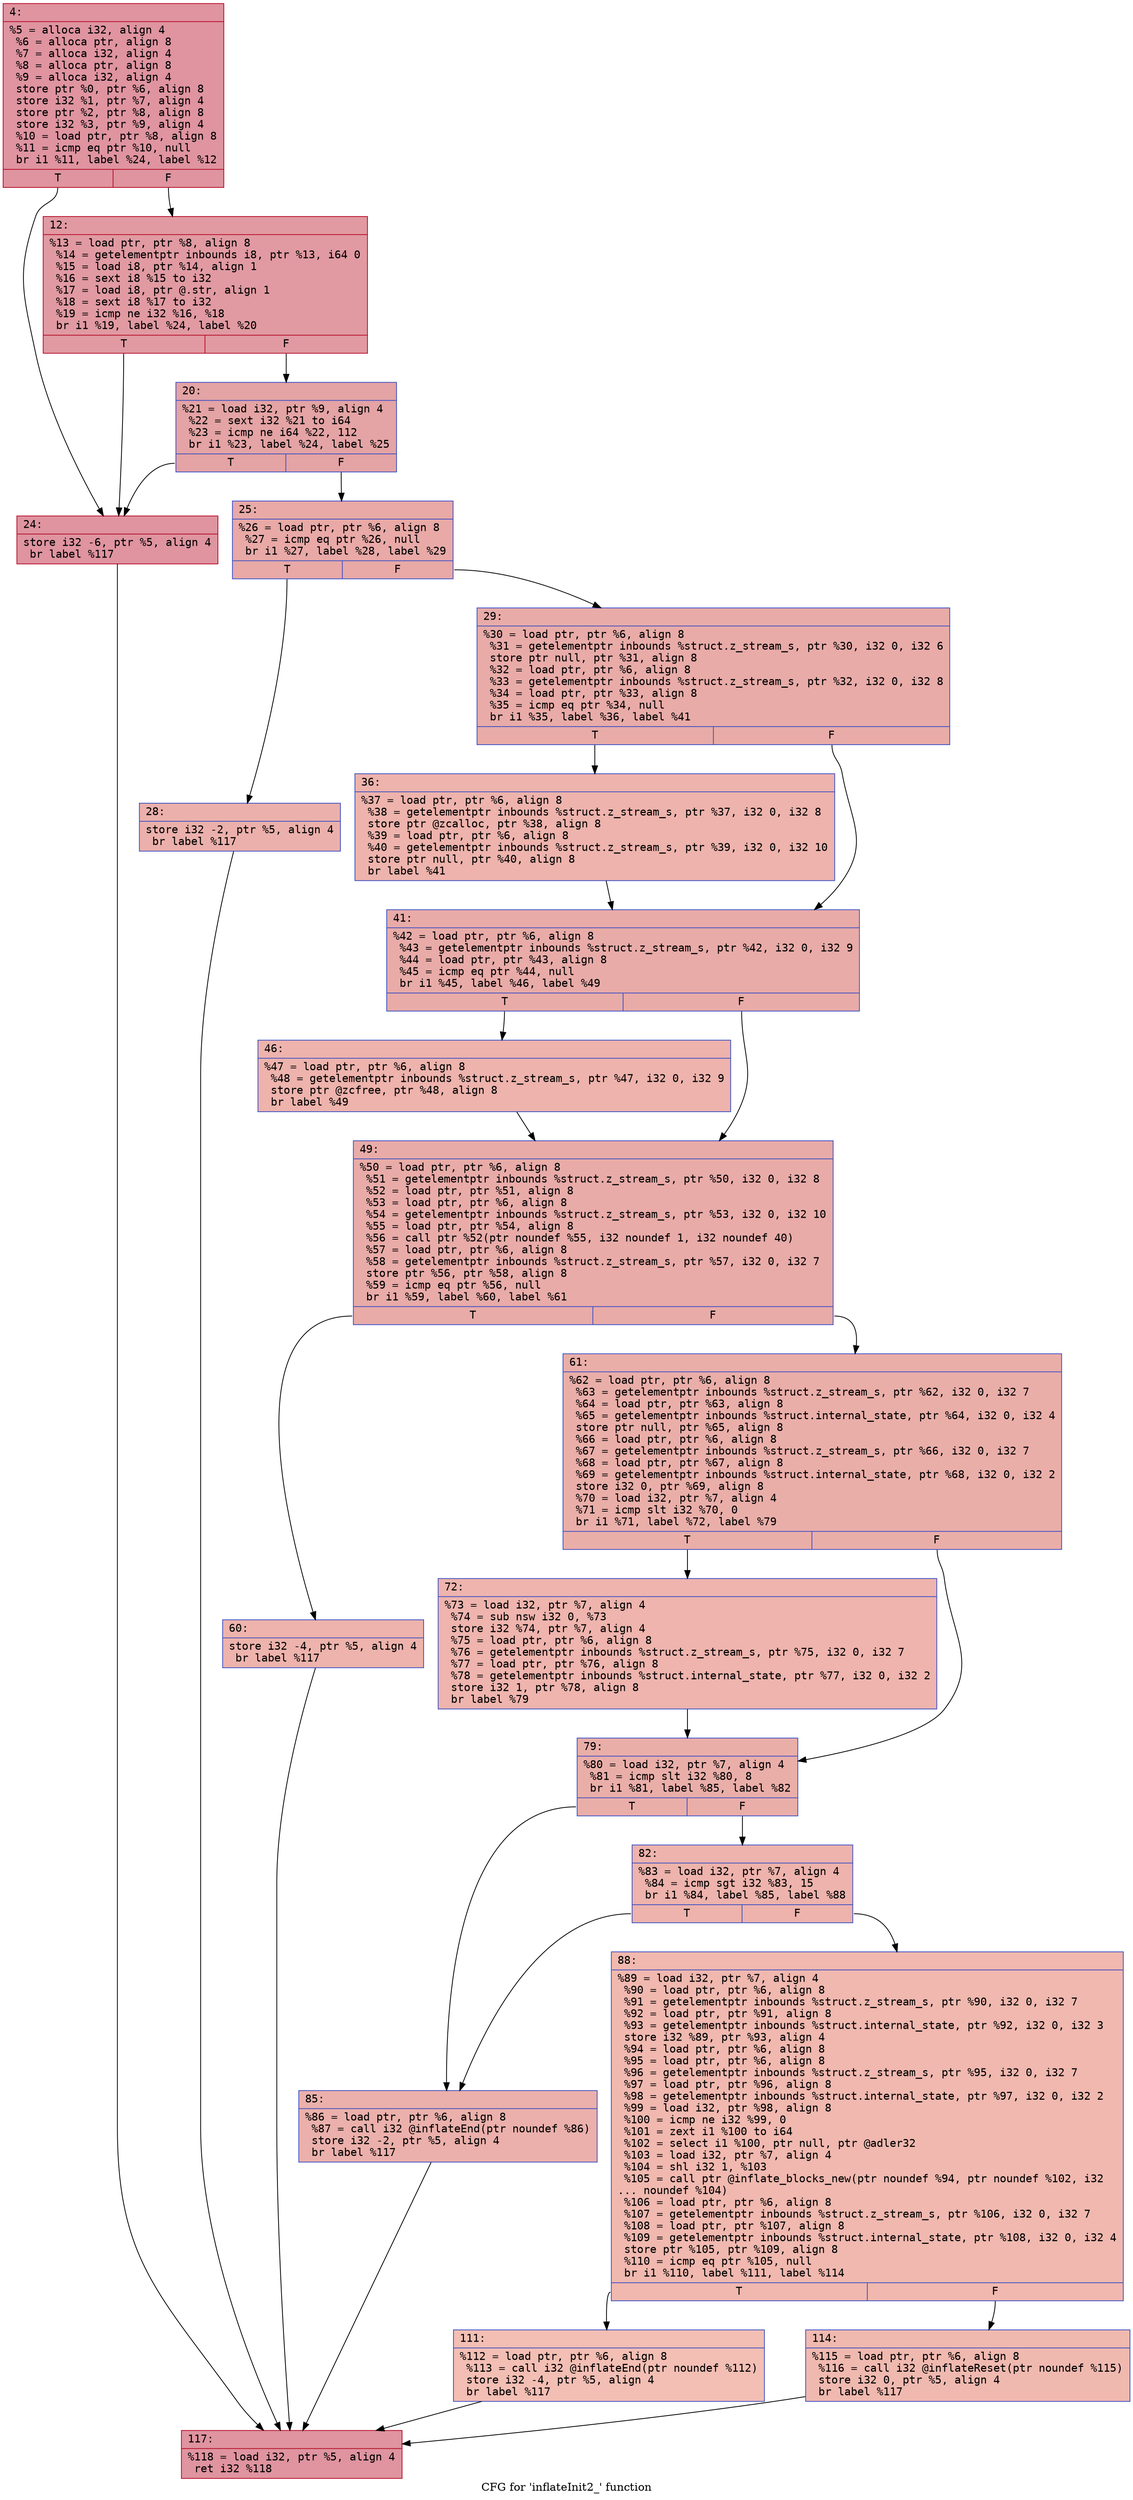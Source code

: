 digraph "CFG for 'inflateInit2_' function" {
	label="CFG for 'inflateInit2_' function";

	Node0x6000028485a0 [shape=record,color="#b70d28ff", style=filled, fillcolor="#b70d2870" fontname="Courier",label="{4:\l|  %5 = alloca i32, align 4\l  %6 = alloca ptr, align 8\l  %7 = alloca i32, align 4\l  %8 = alloca ptr, align 8\l  %9 = alloca i32, align 4\l  store ptr %0, ptr %6, align 8\l  store i32 %1, ptr %7, align 4\l  store ptr %2, ptr %8, align 8\l  store i32 %3, ptr %9, align 4\l  %10 = load ptr, ptr %8, align 8\l  %11 = icmp eq ptr %10, null\l  br i1 %11, label %24, label %12\l|{<s0>T|<s1>F}}"];
	Node0x6000028485a0:s0 -> Node0x600002848690[tooltip="4 -> 24\nProbability 37.50%" ];
	Node0x6000028485a0:s1 -> Node0x6000028485f0[tooltip="4 -> 12\nProbability 62.50%" ];
	Node0x6000028485f0 [shape=record,color="#b70d28ff", style=filled, fillcolor="#bb1b2c70" fontname="Courier",label="{12:\l|  %13 = load ptr, ptr %8, align 8\l  %14 = getelementptr inbounds i8, ptr %13, i64 0\l  %15 = load i8, ptr %14, align 1\l  %16 = sext i8 %15 to i32\l  %17 = load i8, ptr @.str, align 1\l  %18 = sext i8 %17 to i32\l  %19 = icmp ne i32 %16, %18\l  br i1 %19, label %24, label %20\l|{<s0>T|<s1>F}}"];
	Node0x6000028485f0:s0 -> Node0x600002848690[tooltip="12 -> 24\nProbability 50.00%" ];
	Node0x6000028485f0:s1 -> Node0x600002848640[tooltip="12 -> 20\nProbability 50.00%" ];
	Node0x600002848640 [shape=record,color="#3d50c3ff", style=filled, fillcolor="#c32e3170" fontname="Courier",label="{20:\l|  %21 = load i32, ptr %9, align 4\l  %22 = sext i32 %21 to i64\l  %23 = icmp ne i64 %22, 112\l  br i1 %23, label %24, label %25\l|{<s0>T|<s1>F}}"];
	Node0x600002848640:s0 -> Node0x600002848690[tooltip="20 -> 24\nProbability 50.00%" ];
	Node0x600002848640:s1 -> Node0x6000028486e0[tooltip="20 -> 25\nProbability 50.00%" ];
	Node0x600002848690 [shape=record,color="#b70d28ff", style=filled, fillcolor="#b70d2870" fontname="Courier",label="{24:\l|  store i32 -6, ptr %5, align 4\l  br label %117\l}"];
	Node0x600002848690 -> Node0x600002848be0[tooltip="24 -> 117\nProbability 100.00%" ];
	Node0x6000028486e0 [shape=record,color="#3d50c3ff", style=filled, fillcolor="#ca3b3770" fontname="Courier",label="{25:\l|  %26 = load ptr, ptr %6, align 8\l  %27 = icmp eq ptr %26, null\l  br i1 %27, label %28, label %29\l|{<s0>T|<s1>F}}"];
	Node0x6000028486e0:s0 -> Node0x600002848730[tooltip="25 -> 28\nProbability 37.50%" ];
	Node0x6000028486e0:s1 -> Node0x600002848780[tooltip="25 -> 29\nProbability 62.50%" ];
	Node0x600002848730 [shape=record,color="#3d50c3ff", style=filled, fillcolor="#d24b4070" fontname="Courier",label="{28:\l|  store i32 -2, ptr %5, align 4\l  br label %117\l}"];
	Node0x600002848730 -> Node0x600002848be0[tooltip="28 -> 117\nProbability 100.00%" ];
	Node0x600002848780 [shape=record,color="#3d50c3ff", style=filled, fillcolor="#cc403a70" fontname="Courier",label="{29:\l|  %30 = load ptr, ptr %6, align 8\l  %31 = getelementptr inbounds %struct.z_stream_s, ptr %30, i32 0, i32 6\l  store ptr null, ptr %31, align 8\l  %32 = load ptr, ptr %6, align 8\l  %33 = getelementptr inbounds %struct.z_stream_s, ptr %32, i32 0, i32 8\l  %34 = load ptr, ptr %33, align 8\l  %35 = icmp eq ptr %34, null\l  br i1 %35, label %36, label %41\l|{<s0>T|<s1>F}}"];
	Node0x600002848780:s0 -> Node0x6000028487d0[tooltip="29 -> 36\nProbability 37.50%" ];
	Node0x600002848780:s1 -> Node0x600002848820[tooltip="29 -> 41\nProbability 62.50%" ];
	Node0x6000028487d0 [shape=record,color="#3d50c3ff", style=filled, fillcolor="#d6524470" fontname="Courier",label="{36:\l|  %37 = load ptr, ptr %6, align 8\l  %38 = getelementptr inbounds %struct.z_stream_s, ptr %37, i32 0, i32 8\l  store ptr @zcalloc, ptr %38, align 8\l  %39 = load ptr, ptr %6, align 8\l  %40 = getelementptr inbounds %struct.z_stream_s, ptr %39, i32 0, i32 10\l  store ptr null, ptr %40, align 8\l  br label %41\l}"];
	Node0x6000028487d0 -> Node0x600002848820[tooltip="36 -> 41\nProbability 100.00%" ];
	Node0x600002848820 [shape=record,color="#3d50c3ff", style=filled, fillcolor="#cc403a70" fontname="Courier",label="{41:\l|  %42 = load ptr, ptr %6, align 8\l  %43 = getelementptr inbounds %struct.z_stream_s, ptr %42, i32 0, i32 9\l  %44 = load ptr, ptr %43, align 8\l  %45 = icmp eq ptr %44, null\l  br i1 %45, label %46, label %49\l|{<s0>T|<s1>F}}"];
	Node0x600002848820:s0 -> Node0x600002848870[tooltip="41 -> 46\nProbability 37.50%" ];
	Node0x600002848820:s1 -> Node0x6000028488c0[tooltip="41 -> 49\nProbability 62.50%" ];
	Node0x600002848870 [shape=record,color="#3d50c3ff", style=filled, fillcolor="#d6524470" fontname="Courier",label="{46:\l|  %47 = load ptr, ptr %6, align 8\l  %48 = getelementptr inbounds %struct.z_stream_s, ptr %47, i32 0, i32 9\l  store ptr @zcfree, ptr %48, align 8\l  br label %49\l}"];
	Node0x600002848870 -> Node0x6000028488c0[tooltip="46 -> 49\nProbability 100.00%" ];
	Node0x6000028488c0 [shape=record,color="#3d50c3ff", style=filled, fillcolor="#cc403a70" fontname="Courier",label="{49:\l|  %50 = load ptr, ptr %6, align 8\l  %51 = getelementptr inbounds %struct.z_stream_s, ptr %50, i32 0, i32 8\l  %52 = load ptr, ptr %51, align 8\l  %53 = load ptr, ptr %6, align 8\l  %54 = getelementptr inbounds %struct.z_stream_s, ptr %53, i32 0, i32 10\l  %55 = load ptr, ptr %54, align 8\l  %56 = call ptr %52(ptr noundef %55, i32 noundef 1, i32 noundef 40)\l  %57 = load ptr, ptr %6, align 8\l  %58 = getelementptr inbounds %struct.z_stream_s, ptr %57, i32 0, i32 7\l  store ptr %56, ptr %58, align 8\l  %59 = icmp eq ptr %56, null\l  br i1 %59, label %60, label %61\l|{<s0>T|<s1>F}}"];
	Node0x6000028488c0:s0 -> Node0x600002848910[tooltip="49 -> 60\nProbability 37.50%" ];
	Node0x6000028488c0:s1 -> Node0x600002848960[tooltip="49 -> 61\nProbability 62.50%" ];
	Node0x600002848910 [shape=record,color="#3d50c3ff", style=filled, fillcolor="#d6524470" fontname="Courier",label="{60:\l|  store i32 -4, ptr %5, align 4\l  br label %117\l}"];
	Node0x600002848910 -> Node0x600002848be0[tooltip="60 -> 117\nProbability 100.00%" ];
	Node0x600002848960 [shape=record,color="#3d50c3ff", style=filled, fillcolor="#d0473d70" fontname="Courier",label="{61:\l|  %62 = load ptr, ptr %6, align 8\l  %63 = getelementptr inbounds %struct.z_stream_s, ptr %62, i32 0, i32 7\l  %64 = load ptr, ptr %63, align 8\l  %65 = getelementptr inbounds %struct.internal_state, ptr %64, i32 0, i32 4\l  store ptr null, ptr %65, align 8\l  %66 = load ptr, ptr %6, align 8\l  %67 = getelementptr inbounds %struct.z_stream_s, ptr %66, i32 0, i32 7\l  %68 = load ptr, ptr %67, align 8\l  %69 = getelementptr inbounds %struct.internal_state, ptr %68, i32 0, i32 2\l  store i32 0, ptr %69, align 8\l  %70 = load i32, ptr %7, align 4\l  %71 = icmp slt i32 %70, 0\l  br i1 %71, label %72, label %79\l|{<s0>T|<s1>F}}"];
	Node0x600002848960:s0 -> Node0x6000028489b0[tooltip="61 -> 72\nProbability 37.50%" ];
	Node0x600002848960:s1 -> Node0x600002848a00[tooltip="61 -> 79\nProbability 62.50%" ];
	Node0x6000028489b0 [shape=record,color="#3d50c3ff", style=filled, fillcolor="#d8564670" fontname="Courier",label="{72:\l|  %73 = load i32, ptr %7, align 4\l  %74 = sub nsw i32 0, %73\l  store i32 %74, ptr %7, align 4\l  %75 = load ptr, ptr %6, align 8\l  %76 = getelementptr inbounds %struct.z_stream_s, ptr %75, i32 0, i32 7\l  %77 = load ptr, ptr %76, align 8\l  %78 = getelementptr inbounds %struct.internal_state, ptr %77, i32 0, i32 2\l  store i32 1, ptr %78, align 8\l  br label %79\l}"];
	Node0x6000028489b0 -> Node0x600002848a00[tooltip="72 -> 79\nProbability 100.00%" ];
	Node0x600002848a00 [shape=record,color="#3d50c3ff", style=filled, fillcolor="#d0473d70" fontname="Courier",label="{79:\l|  %80 = load i32, ptr %7, align 4\l  %81 = icmp slt i32 %80, 8\l  br i1 %81, label %85, label %82\l|{<s0>T|<s1>F}}"];
	Node0x600002848a00:s0 -> Node0x600002848aa0[tooltip="79 -> 85\nProbability 50.00%" ];
	Node0x600002848a00:s1 -> Node0x600002848a50[tooltip="79 -> 82\nProbability 50.00%" ];
	Node0x600002848a50 [shape=record,color="#3d50c3ff", style=filled, fillcolor="#d6524470" fontname="Courier",label="{82:\l|  %83 = load i32, ptr %7, align 4\l  %84 = icmp sgt i32 %83, 15\l  br i1 %84, label %85, label %88\l|{<s0>T|<s1>F}}"];
	Node0x600002848a50:s0 -> Node0x600002848aa0[tooltip="82 -> 85\nProbability 50.00%" ];
	Node0x600002848a50:s1 -> Node0x600002848af0[tooltip="82 -> 88\nProbability 50.00%" ];
	Node0x600002848aa0 [shape=record,color="#3d50c3ff", style=filled, fillcolor="#d24b4070" fontname="Courier",label="{85:\l|  %86 = load ptr, ptr %6, align 8\l  %87 = call i32 @inflateEnd(ptr noundef %86)\l  store i32 -2, ptr %5, align 4\l  br label %117\l}"];
	Node0x600002848aa0 -> Node0x600002848be0[tooltip="85 -> 117\nProbability 100.00%" ];
	Node0x600002848af0 [shape=record,color="#3d50c3ff", style=filled, fillcolor="#dc5d4a70" fontname="Courier",label="{88:\l|  %89 = load i32, ptr %7, align 4\l  %90 = load ptr, ptr %6, align 8\l  %91 = getelementptr inbounds %struct.z_stream_s, ptr %90, i32 0, i32 7\l  %92 = load ptr, ptr %91, align 8\l  %93 = getelementptr inbounds %struct.internal_state, ptr %92, i32 0, i32 3\l  store i32 %89, ptr %93, align 4\l  %94 = load ptr, ptr %6, align 8\l  %95 = load ptr, ptr %6, align 8\l  %96 = getelementptr inbounds %struct.z_stream_s, ptr %95, i32 0, i32 7\l  %97 = load ptr, ptr %96, align 8\l  %98 = getelementptr inbounds %struct.internal_state, ptr %97, i32 0, i32 2\l  %99 = load i32, ptr %98, align 8\l  %100 = icmp ne i32 %99, 0\l  %101 = zext i1 %100 to i64\l  %102 = select i1 %100, ptr null, ptr @adler32\l  %103 = load i32, ptr %7, align 4\l  %104 = shl i32 1, %103\l  %105 = call ptr @inflate_blocks_new(ptr noundef %94, ptr noundef %102, i32\l... noundef %104)\l  %106 = load ptr, ptr %6, align 8\l  %107 = getelementptr inbounds %struct.z_stream_s, ptr %106, i32 0, i32 7\l  %108 = load ptr, ptr %107, align 8\l  %109 = getelementptr inbounds %struct.internal_state, ptr %108, i32 0, i32 4\l  store ptr %105, ptr %109, align 8\l  %110 = icmp eq ptr %105, null\l  br i1 %110, label %111, label %114\l|{<s0>T|<s1>F}}"];
	Node0x600002848af0:s0 -> Node0x600002848b40[tooltip="88 -> 111\nProbability 37.50%" ];
	Node0x600002848af0:s1 -> Node0x600002848b90[tooltip="88 -> 114\nProbability 62.50%" ];
	Node0x600002848b40 [shape=record,color="#3d50c3ff", style=filled, fillcolor="#e36c5570" fontname="Courier",label="{111:\l|  %112 = load ptr, ptr %6, align 8\l  %113 = call i32 @inflateEnd(ptr noundef %112)\l  store i32 -4, ptr %5, align 4\l  br label %117\l}"];
	Node0x600002848b40 -> Node0x600002848be0[tooltip="111 -> 117\nProbability 100.00%" ];
	Node0x600002848b90 [shape=record,color="#3d50c3ff", style=filled, fillcolor="#de614d70" fontname="Courier",label="{114:\l|  %115 = load ptr, ptr %6, align 8\l  %116 = call i32 @inflateReset(ptr noundef %115)\l  store i32 0, ptr %5, align 4\l  br label %117\l}"];
	Node0x600002848b90 -> Node0x600002848be0[tooltip="114 -> 117\nProbability 100.00%" ];
	Node0x600002848be0 [shape=record,color="#b70d28ff", style=filled, fillcolor="#b70d2870" fontname="Courier",label="{117:\l|  %118 = load i32, ptr %5, align 4\l  ret i32 %118\l}"];
}
